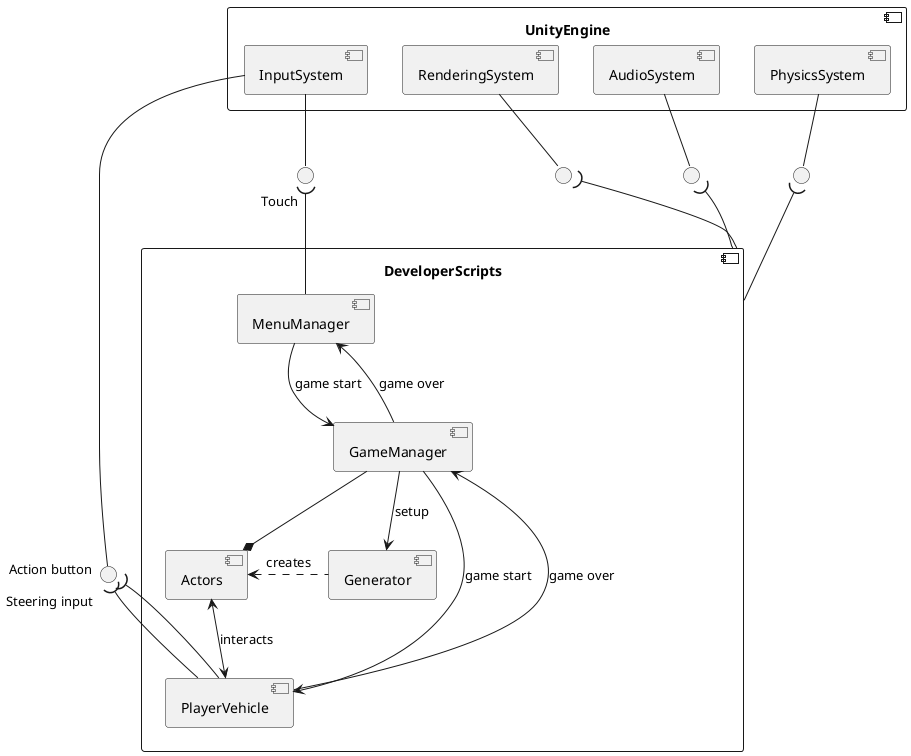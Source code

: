 @startuml


component DeveloperScripts{
    component GameManager{

    }

    component Generator{

    }

    component MenuManager {

    }

    component PlayerVehicle{

    }

    component Actors{

    }
}

component UnityEngine{
    component InputSystem {

    }

    component RenderingSystem{

    }

    component AudioSystem{

    }

    component PhysicsSystem{

    }
}


() VehicleInput as " "
() MenuInput as " "
() Rendering as " "
() Physics as " "
() Audio as " "


InputSystem -- VehicleInput
InputSystem -- MenuInput

VehicleInput "Steering input")-- PlayerVehicle
VehicleInput "Action button")-- PlayerVehicle
MenuInput "Touch")-- MenuManager


Rendering )-down- DeveloperScripts
Physics )-down- DeveloperScripts
Audio )-down- DeveloperScripts

MenuManager --> GameManager: game start
MenuManager <-- GameManager: game over
GameManager --> Generator: setup
GameManager --> PlayerVehicle: game start
GameManager <-- PlayerVehicle: game over
GameManager --* Actors
Generator ..l> Actors: creates

Actors <--> PlayerVehicle: interacts

RenderingSystem -- Rendering
AudioSystem -- Audio
PhysicsSystem -- Physics

@enduml